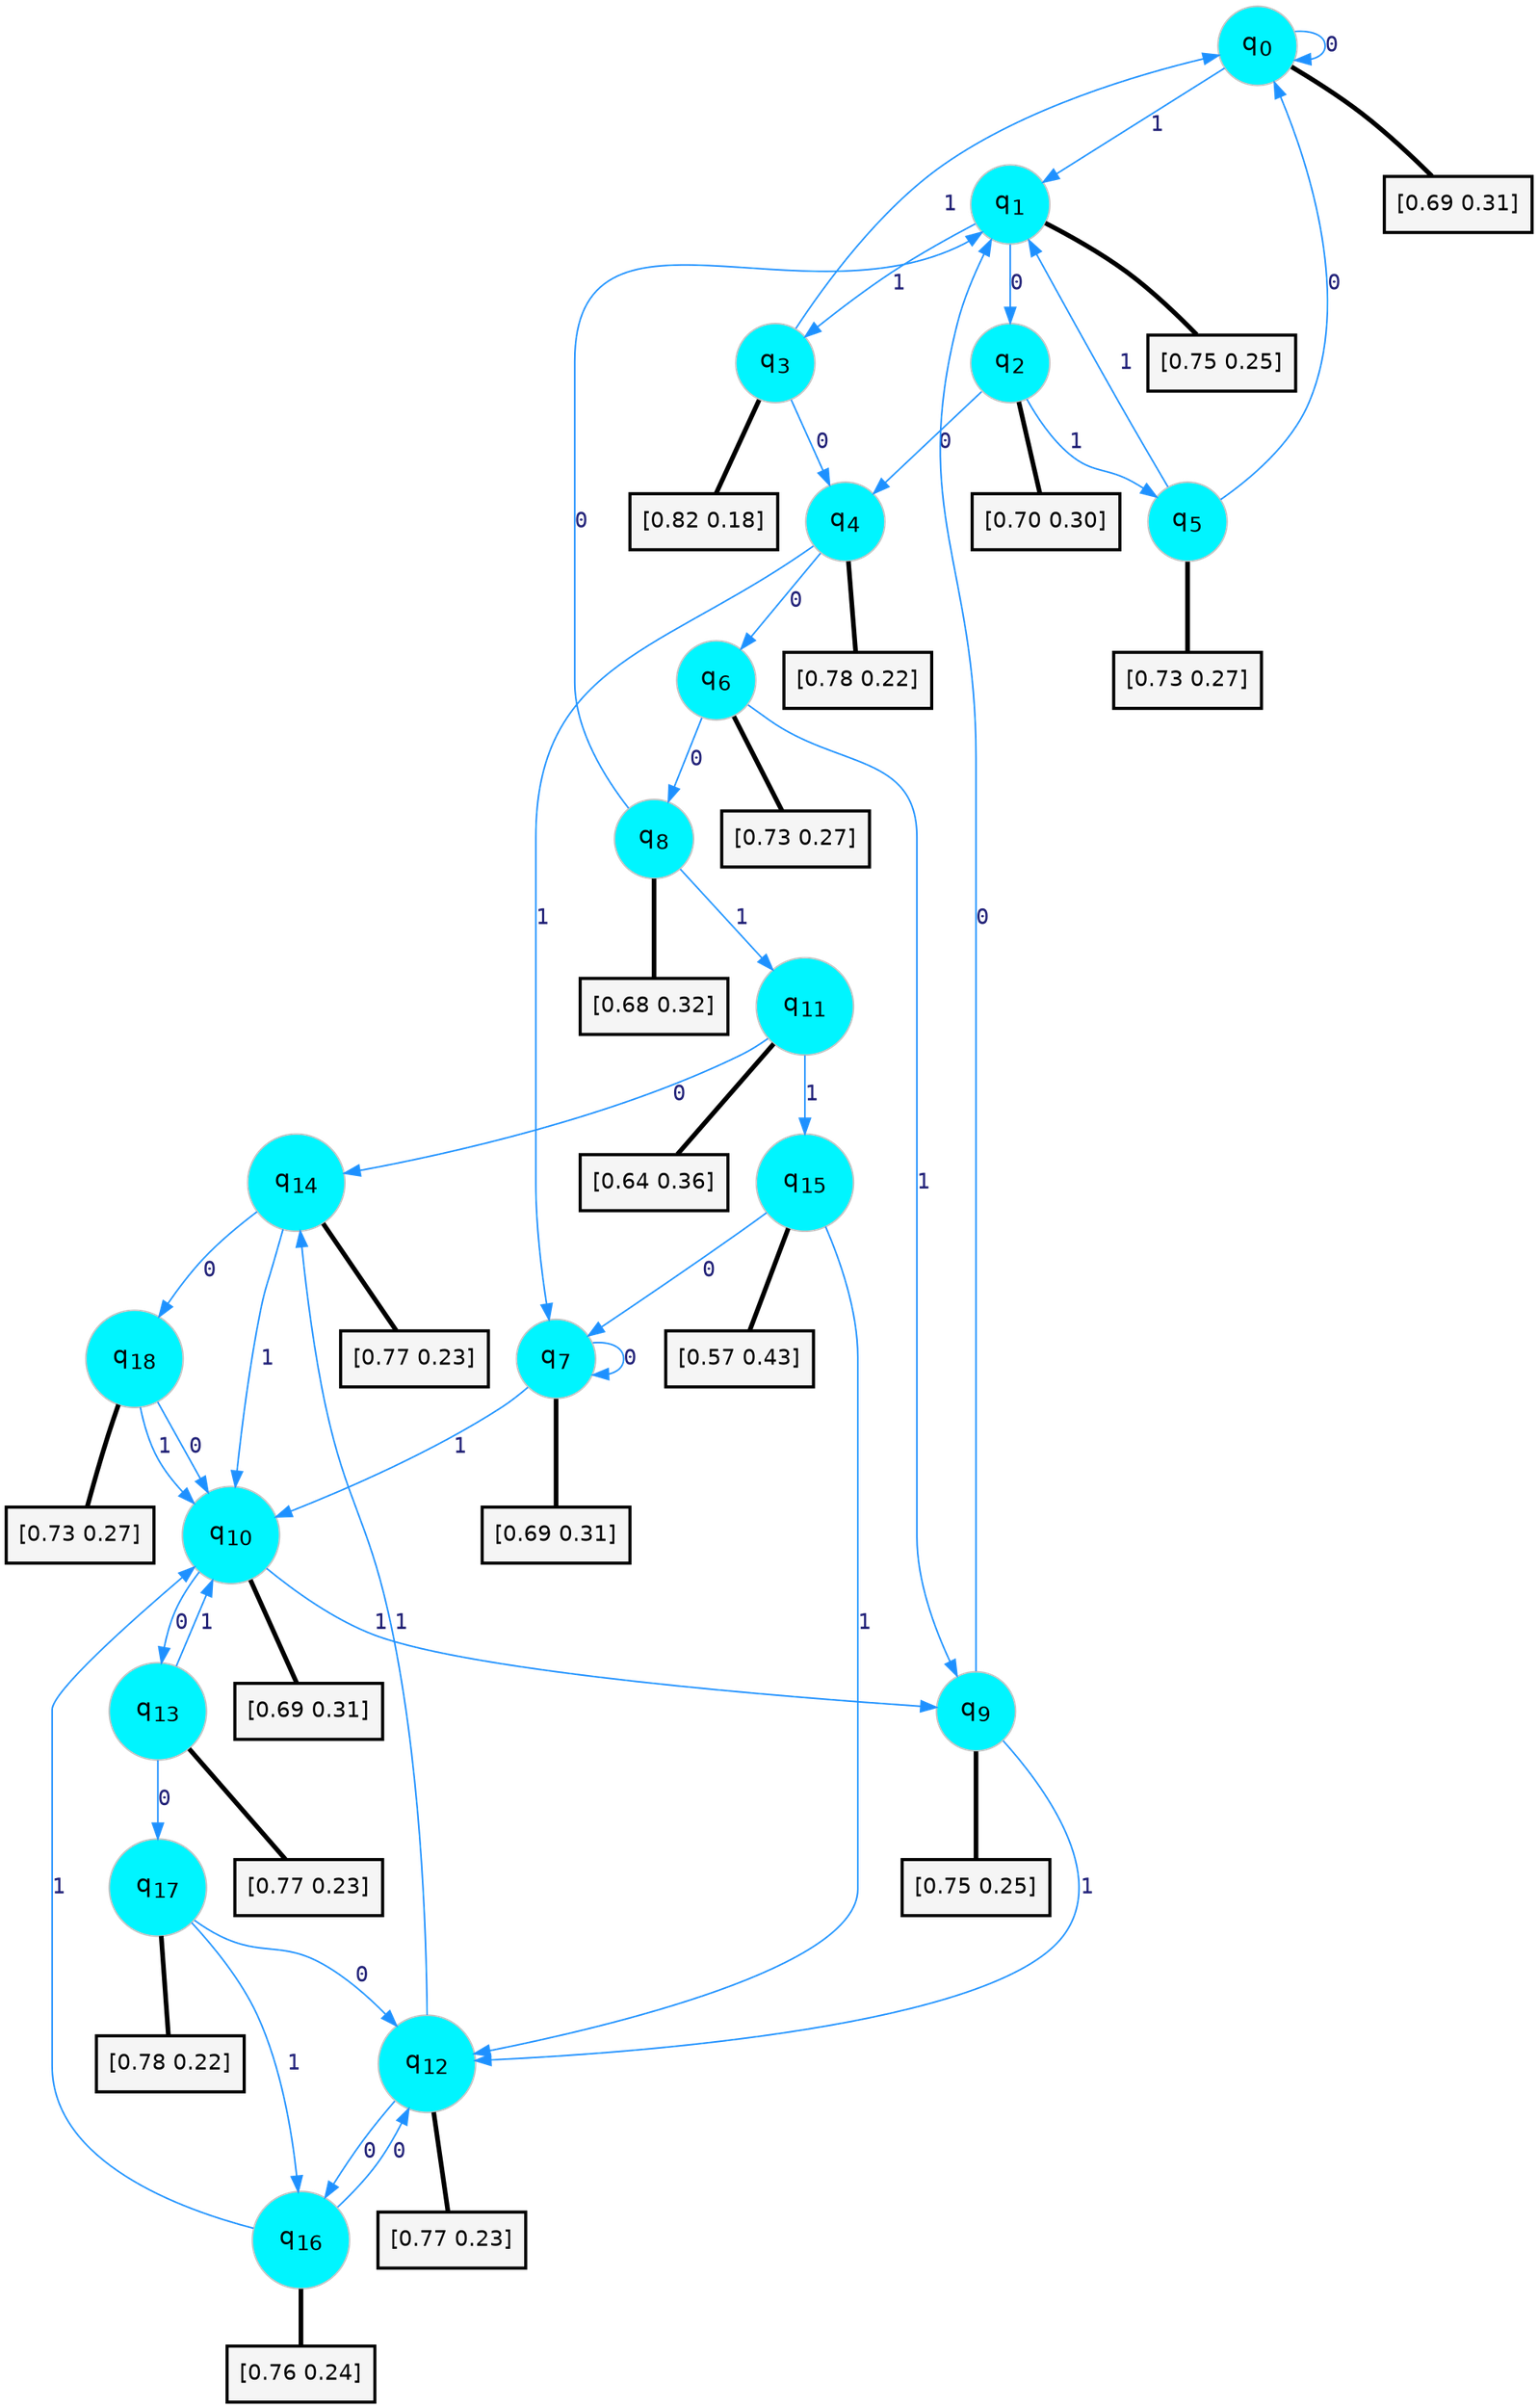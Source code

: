digraph G {
graph [
bgcolor=transparent, dpi=300, rankdir=TD, size="40,25"];
node [
color=gray, fillcolor=turquoise1, fontcolor=black, fontname=Helvetica, fontsize=16, fontweight=bold, shape=circle, style=filled];
edge [
arrowsize=1, color=dodgerblue1, fontcolor=midnightblue, fontname=courier, fontweight=bold, penwidth=1, style=solid, weight=20];
0[label=<q<SUB>0</SUB>>];
1[label=<q<SUB>1</SUB>>];
2[label=<q<SUB>2</SUB>>];
3[label=<q<SUB>3</SUB>>];
4[label=<q<SUB>4</SUB>>];
5[label=<q<SUB>5</SUB>>];
6[label=<q<SUB>6</SUB>>];
7[label=<q<SUB>7</SUB>>];
8[label=<q<SUB>8</SUB>>];
9[label=<q<SUB>9</SUB>>];
10[label=<q<SUB>10</SUB>>];
11[label=<q<SUB>11</SUB>>];
12[label=<q<SUB>12</SUB>>];
13[label=<q<SUB>13</SUB>>];
14[label=<q<SUB>14</SUB>>];
15[label=<q<SUB>15</SUB>>];
16[label=<q<SUB>16</SUB>>];
17[label=<q<SUB>17</SUB>>];
18[label=<q<SUB>18</SUB>>];
19[label="[0.69 0.31]", shape=box,fontcolor=black, fontname=Helvetica, fontsize=14, penwidth=2, fillcolor=whitesmoke,color=black];
20[label="[0.75 0.25]", shape=box,fontcolor=black, fontname=Helvetica, fontsize=14, penwidth=2, fillcolor=whitesmoke,color=black];
21[label="[0.70 0.30]", shape=box,fontcolor=black, fontname=Helvetica, fontsize=14, penwidth=2, fillcolor=whitesmoke,color=black];
22[label="[0.82 0.18]", shape=box,fontcolor=black, fontname=Helvetica, fontsize=14, penwidth=2, fillcolor=whitesmoke,color=black];
23[label="[0.78 0.22]", shape=box,fontcolor=black, fontname=Helvetica, fontsize=14, penwidth=2, fillcolor=whitesmoke,color=black];
24[label="[0.73 0.27]", shape=box,fontcolor=black, fontname=Helvetica, fontsize=14, penwidth=2, fillcolor=whitesmoke,color=black];
25[label="[0.73 0.27]", shape=box,fontcolor=black, fontname=Helvetica, fontsize=14, penwidth=2, fillcolor=whitesmoke,color=black];
26[label="[0.69 0.31]", shape=box,fontcolor=black, fontname=Helvetica, fontsize=14, penwidth=2, fillcolor=whitesmoke,color=black];
27[label="[0.68 0.32]", shape=box,fontcolor=black, fontname=Helvetica, fontsize=14, penwidth=2, fillcolor=whitesmoke,color=black];
28[label="[0.75 0.25]", shape=box,fontcolor=black, fontname=Helvetica, fontsize=14, penwidth=2, fillcolor=whitesmoke,color=black];
29[label="[0.69 0.31]", shape=box,fontcolor=black, fontname=Helvetica, fontsize=14, penwidth=2, fillcolor=whitesmoke,color=black];
30[label="[0.64 0.36]", shape=box,fontcolor=black, fontname=Helvetica, fontsize=14, penwidth=2, fillcolor=whitesmoke,color=black];
31[label="[0.77 0.23]", shape=box,fontcolor=black, fontname=Helvetica, fontsize=14, penwidth=2, fillcolor=whitesmoke,color=black];
32[label="[0.77 0.23]", shape=box,fontcolor=black, fontname=Helvetica, fontsize=14, penwidth=2, fillcolor=whitesmoke,color=black];
33[label="[0.77 0.23]", shape=box,fontcolor=black, fontname=Helvetica, fontsize=14, penwidth=2, fillcolor=whitesmoke,color=black];
34[label="[0.57 0.43]", shape=box,fontcolor=black, fontname=Helvetica, fontsize=14, penwidth=2, fillcolor=whitesmoke,color=black];
35[label="[0.76 0.24]", shape=box,fontcolor=black, fontname=Helvetica, fontsize=14, penwidth=2, fillcolor=whitesmoke,color=black];
36[label="[0.78 0.22]", shape=box,fontcolor=black, fontname=Helvetica, fontsize=14, penwidth=2, fillcolor=whitesmoke,color=black];
37[label="[0.73 0.27]", shape=box,fontcolor=black, fontname=Helvetica, fontsize=14, penwidth=2, fillcolor=whitesmoke,color=black];
0->0 [label=0];
0->1 [label=1];
0->19 [arrowhead=none, penwidth=3,color=black];
1->2 [label=0];
1->3 [label=1];
1->20 [arrowhead=none, penwidth=3,color=black];
2->4 [label=0];
2->5 [label=1];
2->21 [arrowhead=none, penwidth=3,color=black];
3->4 [label=0];
3->0 [label=1];
3->22 [arrowhead=none, penwidth=3,color=black];
4->6 [label=0];
4->7 [label=1];
4->23 [arrowhead=none, penwidth=3,color=black];
5->0 [label=0];
5->1 [label=1];
5->24 [arrowhead=none, penwidth=3,color=black];
6->8 [label=0];
6->9 [label=1];
6->25 [arrowhead=none, penwidth=3,color=black];
7->7 [label=0];
7->10 [label=1];
7->26 [arrowhead=none, penwidth=3,color=black];
8->1 [label=0];
8->11 [label=1];
8->27 [arrowhead=none, penwidth=3,color=black];
9->1 [label=0];
9->12 [label=1];
9->28 [arrowhead=none, penwidth=3,color=black];
10->13 [label=0];
10->9 [label=1];
10->29 [arrowhead=none, penwidth=3,color=black];
11->14 [label=0];
11->15 [label=1];
11->30 [arrowhead=none, penwidth=3,color=black];
12->16 [label=0];
12->14 [label=1];
12->31 [arrowhead=none, penwidth=3,color=black];
13->17 [label=0];
13->10 [label=1];
13->32 [arrowhead=none, penwidth=3,color=black];
14->18 [label=0];
14->10 [label=1];
14->33 [arrowhead=none, penwidth=3,color=black];
15->7 [label=0];
15->12 [label=1];
15->34 [arrowhead=none, penwidth=3,color=black];
16->12 [label=0];
16->10 [label=1];
16->35 [arrowhead=none, penwidth=3,color=black];
17->12 [label=0];
17->16 [label=1];
17->36 [arrowhead=none, penwidth=3,color=black];
18->10 [label=0];
18->10 [label=1];
18->37 [arrowhead=none, penwidth=3,color=black];
}
